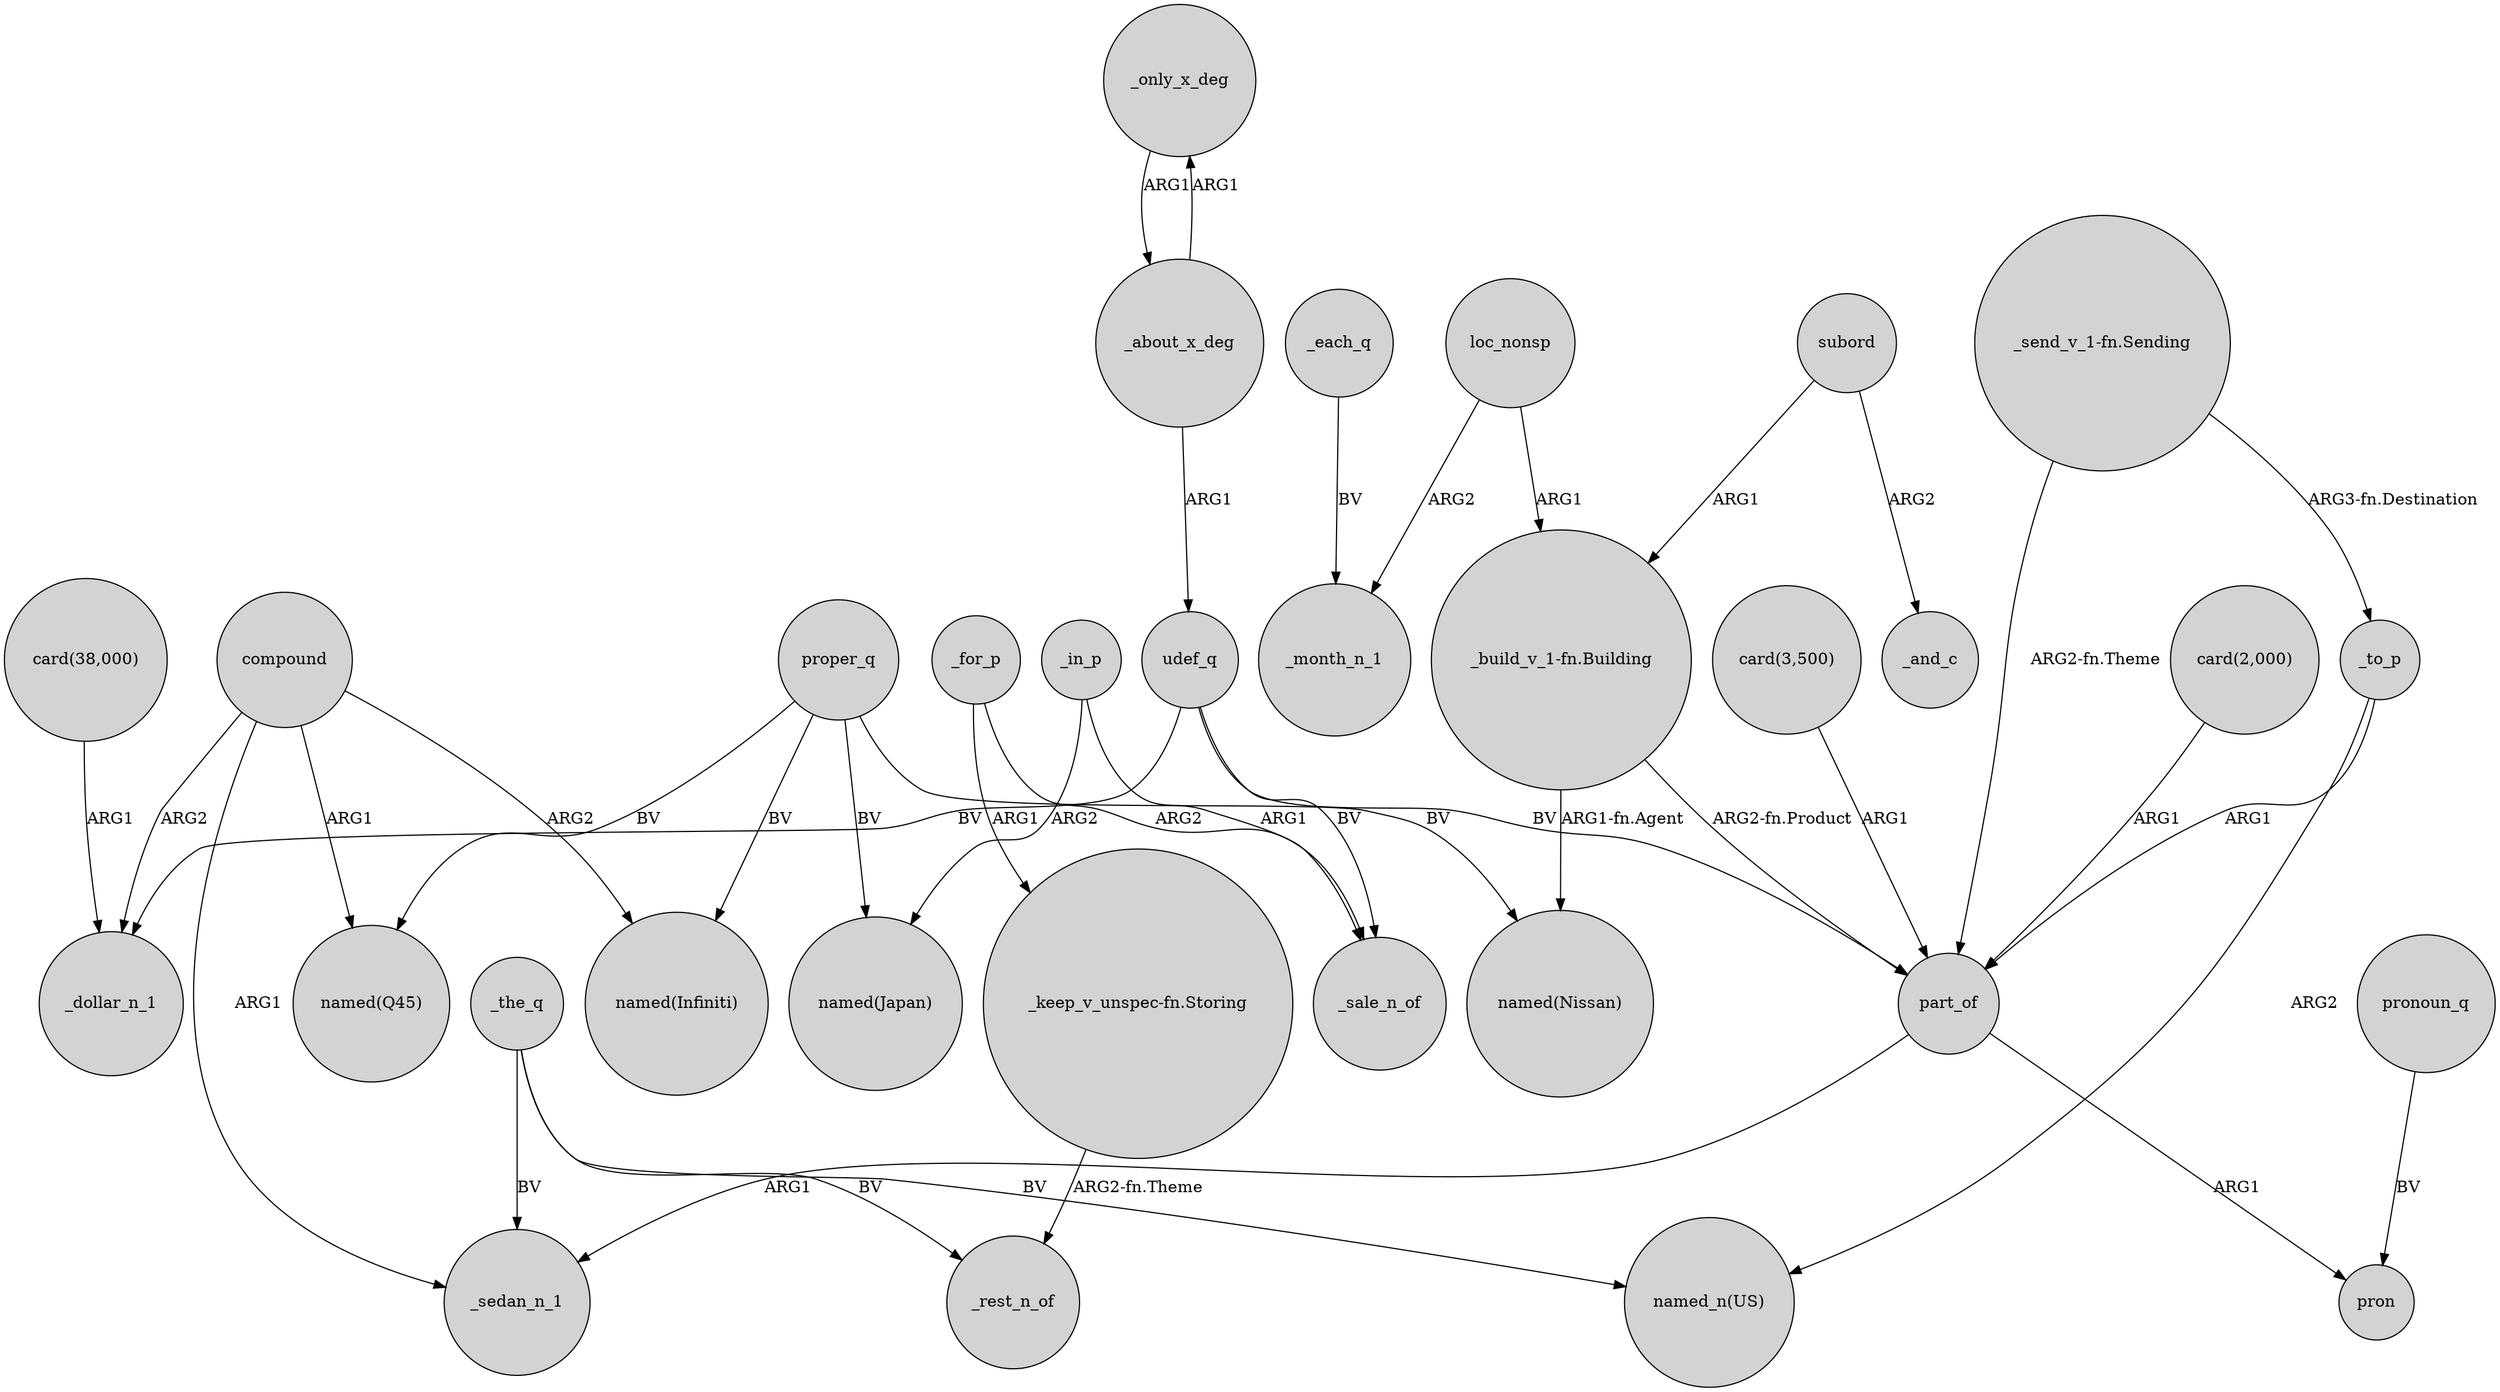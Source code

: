 digraph {
	node [shape=circle style=filled]
	_only_x_deg -> _about_x_deg [label=ARG1]
	part_of -> pron [label=ARG1]
	loc_nonsp -> "_build_v_1-fn.Building" [label=ARG1]
	udef_q -> part_of [label=BV]
	_for_p -> "_keep_v_unspec-fn.Storing" [label=ARG1]
	_each_q -> _month_n_1 [label=BV]
	_for_p -> _sale_n_of [label=ARG2]
	"_build_v_1-fn.Building" -> part_of [label="ARG2-fn.Product"]
	proper_q -> "named(Infiniti)" [label=BV]
	subord -> "_build_v_1-fn.Building" [label=ARG1]
	part_of -> _sedan_n_1 [label=ARG1]
	"card(38,000)" -> _dollar_n_1 [label=ARG1]
	compound -> "named(Q45)" [label=ARG1]
	_about_x_deg -> udef_q [label=ARG1]
	proper_q -> "named(Japan)" [label=BV]
	_about_x_deg -> _only_x_deg [label=ARG1]
	_the_q -> _sedan_n_1 [label=BV]
	_to_p -> "named_n(US)" [label=ARG2]
	_the_q -> "named_n(US)" [label=BV]
	_the_q -> _rest_n_of [label=BV]
	"_keep_v_unspec-fn.Storing" -> _rest_n_of [label="ARG2-fn.Theme"]
	pronoun_q -> pron [label=BV]
	_to_p -> part_of [label=ARG1]
	proper_q -> "named(Nissan)" [label=BV]
	"_build_v_1-fn.Building" -> "named(Nissan)" [label="ARG1-fn.Agent"]
	proper_q -> "named(Q45)" [label=BV]
	"_send_v_1-fn.Sending" -> part_of [label="ARG2-fn.Theme"]
	"_send_v_1-fn.Sending" -> _to_p [label="ARG3-fn.Destination"]
	compound -> "named(Infiniti)" [label=ARG2]
	udef_q -> _sale_n_of [label=BV]
	_in_p -> _sale_n_of [label=ARG1]
	loc_nonsp -> _month_n_1 [label=ARG2]
	"card(2,000)" -> part_of [label=ARG1]
	compound -> _dollar_n_1 [label=ARG2]
	_in_p -> "named(Japan)" [label=ARG2]
	"card(3,500)" -> part_of [label=ARG1]
	subord -> _and_c [label=ARG2]
	udef_q -> _dollar_n_1 [label=BV]
	compound -> _sedan_n_1 [label=ARG1]
}
